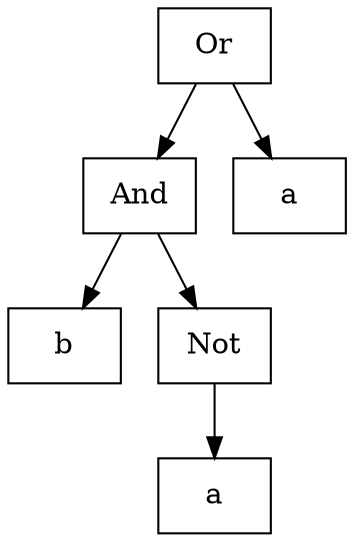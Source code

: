 
// Initial
digraph G {
    node [shape="box"];

    n0 [label="Or"];
    n0 -> n1;
    n1 [label="And"];
    n1 -> n2;
    n2 [label="b"];
    n1 -> n3;
    n3 [label="Not"];
    n3 -> n4;
    n4 [label="a"];
    n0 -> n5;
    n5 [label="a"];
}
